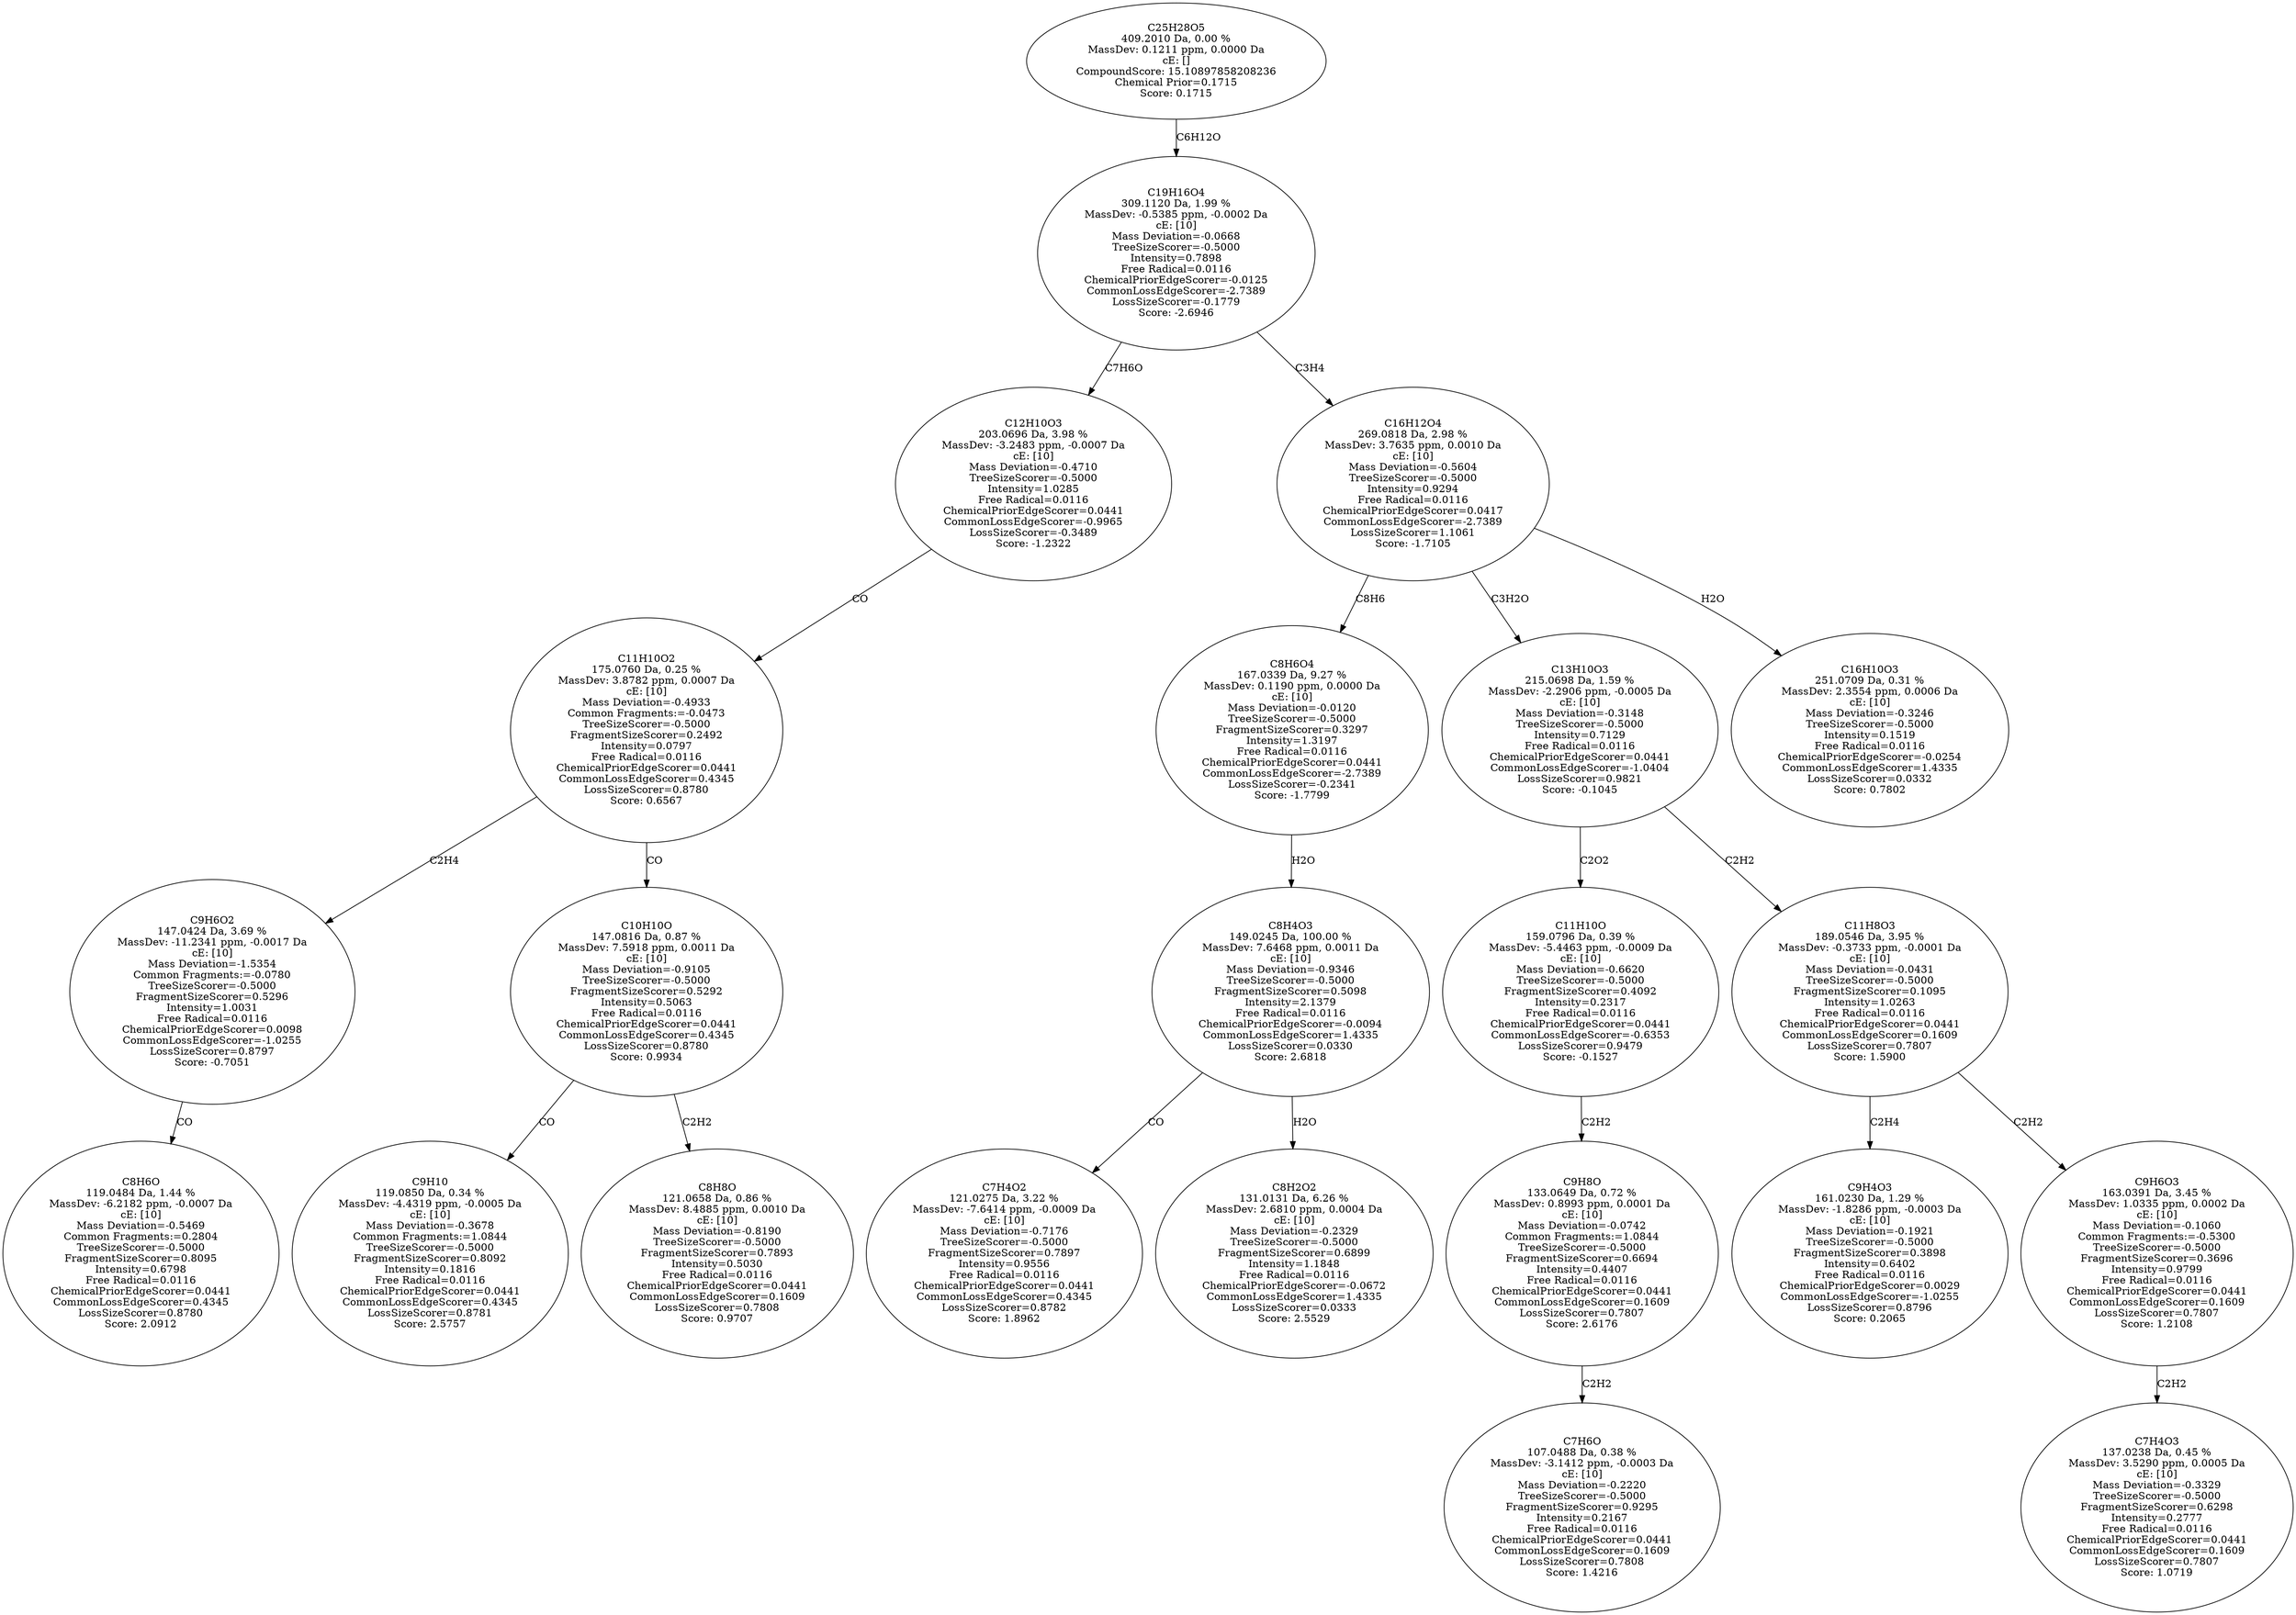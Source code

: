 strict digraph {
v1 [label="C8H6O\n119.0484 Da, 1.44 %\nMassDev: -6.2182 ppm, -0.0007 Da\ncE: [10]\nMass Deviation=-0.5469\nCommon Fragments:=0.2804\nTreeSizeScorer=-0.5000\nFragmentSizeScorer=0.8095\nIntensity=0.6798\nFree Radical=0.0116\nChemicalPriorEdgeScorer=0.0441\nCommonLossEdgeScorer=0.4345\nLossSizeScorer=0.8780\nScore: 2.0912"];
v2 [label="C9H6O2\n147.0424 Da, 3.69 %\nMassDev: -11.2341 ppm, -0.0017 Da\ncE: [10]\nMass Deviation=-1.5354\nCommon Fragments:=-0.0780\nTreeSizeScorer=-0.5000\nFragmentSizeScorer=0.5296\nIntensity=1.0031\nFree Radical=0.0116\nChemicalPriorEdgeScorer=0.0098\nCommonLossEdgeScorer=-1.0255\nLossSizeScorer=0.8797\nScore: -0.7051"];
v3 [label="C9H10\n119.0850 Da, 0.34 %\nMassDev: -4.4319 ppm, -0.0005 Da\ncE: [10]\nMass Deviation=-0.3678\nCommon Fragments:=1.0844\nTreeSizeScorer=-0.5000\nFragmentSizeScorer=0.8092\nIntensity=0.1816\nFree Radical=0.0116\nChemicalPriorEdgeScorer=0.0441\nCommonLossEdgeScorer=0.4345\nLossSizeScorer=0.8781\nScore: 2.5757"];
v4 [label="C8H8O\n121.0658 Da, 0.86 %\nMassDev: 8.4885 ppm, 0.0010 Da\ncE: [10]\nMass Deviation=-0.8190\nTreeSizeScorer=-0.5000\nFragmentSizeScorer=0.7893\nIntensity=0.5030\nFree Radical=0.0116\nChemicalPriorEdgeScorer=0.0441\nCommonLossEdgeScorer=0.1609\nLossSizeScorer=0.7808\nScore: 0.9707"];
v5 [label="C10H10O\n147.0816 Da, 0.87 %\nMassDev: 7.5918 ppm, 0.0011 Da\ncE: [10]\nMass Deviation=-0.9105\nTreeSizeScorer=-0.5000\nFragmentSizeScorer=0.5292\nIntensity=0.5063\nFree Radical=0.0116\nChemicalPriorEdgeScorer=0.0441\nCommonLossEdgeScorer=0.4345\nLossSizeScorer=0.8780\nScore: 0.9934"];
v6 [label="C11H10O2\n175.0760 Da, 0.25 %\nMassDev: 3.8782 ppm, 0.0007 Da\ncE: [10]\nMass Deviation=-0.4933\nCommon Fragments:=-0.0473\nTreeSizeScorer=-0.5000\nFragmentSizeScorer=0.2492\nIntensity=0.0797\nFree Radical=0.0116\nChemicalPriorEdgeScorer=0.0441\nCommonLossEdgeScorer=0.4345\nLossSizeScorer=0.8780\nScore: 0.6567"];
v7 [label="C12H10O3\n203.0696 Da, 3.98 %\nMassDev: -3.2483 ppm, -0.0007 Da\ncE: [10]\nMass Deviation=-0.4710\nTreeSizeScorer=-0.5000\nIntensity=1.0285\nFree Radical=0.0116\nChemicalPriorEdgeScorer=0.0441\nCommonLossEdgeScorer=-0.9965\nLossSizeScorer=-0.3489\nScore: -1.2322"];
v8 [label="C7H4O2\n121.0275 Da, 3.22 %\nMassDev: -7.6414 ppm, -0.0009 Da\ncE: [10]\nMass Deviation=-0.7176\nTreeSizeScorer=-0.5000\nFragmentSizeScorer=0.7897\nIntensity=0.9556\nFree Radical=0.0116\nChemicalPriorEdgeScorer=0.0441\nCommonLossEdgeScorer=0.4345\nLossSizeScorer=0.8782\nScore: 1.8962"];
v9 [label="C8H2O2\n131.0131 Da, 6.26 %\nMassDev: 2.6810 ppm, 0.0004 Da\ncE: [10]\nMass Deviation=-0.2329\nTreeSizeScorer=-0.5000\nFragmentSizeScorer=0.6899\nIntensity=1.1848\nFree Radical=0.0116\nChemicalPriorEdgeScorer=-0.0672\nCommonLossEdgeScorer=1.4335\nLossSizeScorer=0.0333\nScore: 2.5529"];
v10 [label="C8H4O3\n149.0245 Da, 100.00 %\nMassDev: 7.6468 ppm, 0.0011 Da\ncE: [10]\nMass Deviation=-0.9346\nTreeSizeScorer=-0.5000\nFragmentSizeScorer=0.5098\nIntensity=2.1379\nFree Radical=0.0116\nChemicalPriorEdgeScorer=-0.0094\nCommonLossEdgeScorer=1.4335\nLossSizeScorer=0.0330\nScore: 2.6818"];
v11 [label="C8H6O4\n167.0339 Da, 9.27 %\nMassDev: 0.1190 ppm, 0.0000 Da\ncE: [10]\nMass Deviation=-0.0120\nTreeSizeScorer=-0.5000\nFragmentSizeScorer=0.3297\nIntensity=1.3197\nFree Radical=0.0116\nChemicalPriorEdgeScorer=0.0441\nCommonLossEdgeScorer=-2.7389\nLossSizeScorer=-0.2341\nScore: -1.7799"];
v12 [label="C7H6O\n107.0488 Da, 0.38 %\nMassDev: -3.1412 ppm, -0.0003 Da\ncE: [10]\nMass Deviation=-0.2220\nTreeSizeScorer=-0.5000\nFragmentSizeScorer=0.9295\nIntensity=0.2167\nFree Radical=0.0116\nChemicalPriorEdgeScorer=0.0441\nCommonLossEdgeScorer=0.1609\nLossSizeScorer=0.7808\nScore: 1.4216"];
v13 [label="C9H8O\n133.0649 Da, 0.72 %\nMassDev: 0.8993 ppm, 0.0001 Da\ncE: [10]\nMass Deviation=-0.0742\nCommon Fragments:=1.0844\nTreeSizeScorer=-0.5000\nFragmentSizeScorer=0.6694\nIntensity=0.4407\nFree Radical=0.0116\nChemicalPriorEdgeScorer=0.0441\nCommonLossEdgeScorer=0.1609\nLossSizeScorer=0.7807\nScore: 2.6176"];
v14 [label="C11H10O\n159.0796 Da, 0.39 %\nMassDev: -5.4463 ppm, -0.0009 Da\ncE: [10]\nMass Deviation=-0.6620\nTreeSizeScorer=-0.5000\nFragmentSizeScorer=0.4092\nIntensity=0.2317\nFree Radical=0.0116\nChemicalPriorEdgeScorer=0.0441\nCommonLossEdgeScorer=-0.6353\nLossSizeScorer=0.9479\nScore: -0.1527"];
v15 [label="C9H4O3\n161.0230 Da, 1.29 %\nMassDev: -1.8286 ppm, -0.0003 Da\ncE: [10]\nMass Deviation=-0.1921\nTreeSizeScorer=-0.5000\nFragmentSizeScorer=0.3898\nIntensity=0.6402\nFree Radical=0.0116\nChemicalPriorEdgeScorer=0.0029\nCommonLossEdgeScorer=-1.0255\nLossSizeScorer=0.8796\nScore: 0.2065"];
v16 [label="C7H4O3\n137.0238 Da, 0.45 %\nMassDev: 3.5290 ppm, 0.0005 Da\ncE: [10]\nMass Deviation=-0.3329\nTreeSizeScorer=-0.5000\nFragmentSizeScorer=0.6298\nIntensity=0.2777\nFree Radical=0.0116\nChemicalPriorEdgeScorer=0.0441\nCommonLossEdgeScorer=0.1609\nLossSizeScorer=0.7807\nScore: 1.0719"];
v17 [label="C9H6O3\n163.0391 Da, 3.45 %\nMassDev: 1.0335 ppm, 0.0002 Da\ncE: [10]\nMass Deviation=-0.1060\nCommon Fragments:=-0.5300\nTreeSizeScorer=-0.5000\nFragmentSizeScorer=0.3696\nIntensity=0.9799\nFree Radical=0.0116\nChemicalPriorEdgeScorer=0.0441\nCommonLossEdgeScorer=0.1609\nLossSizeScorer=0.7807\nScore: 1.2108"];
v18 [label="C11H8O3\n189.0546 Da, 3.95 %\nMassDev: -0.3733 ppm, -0.0001 Da\ncE: [10]\nMass Deviation=-0.0431\nTreeSizeScorer=-0.5000\nFragmentSizeScorer=0.1095\nIntensity=1.0263\nFree Radical=0.0116\nChemicalPriorEdgeScorer=0.0441\nCommonLossEdgeScorer=0.1609\nLossSizeScorer=0.7807\nScore: 1.5900"];
v19 [label="C13H10O3\n215.0698 Da, 1.59 %\nMassDev: -2.2906 ppm, -0.0005 Da\ncE: [10]\nMass Deviation=-0.3148\nTreeSizeScorer=-0.5000\nIntensity=0.7129\nFree Radical=0.0116\nChemicalPriorEdgeScorer=0.0441\nCommonLossEdgeScorer=-1.0404\nLossSizeScorer=0.9821\nScore: -0.1045"];
v20 [label="C16H10O3\n251.0709 Da, 0.31 %\nMassDev: 2.3554 ppm, 0.0006 Da\ncE: [10]\nMass Deviation=-0.3246\nTreeSizeScorer=-0.5000\nIntensity=0.1519\nFree Radical=0.0116\nChemicalPriorEdgeScorer=-0.0254\nCommonLossEdgeScorer=1.4335\nLossSizeScorer=0.0332\nScore: 0.7802"];
v21 [label="C16H12O4\n269.0818 Da, 2.98 %\nMassDev: 3.7635 ppm, 0.0010 Da\ncE: [10]\nMass Deviation=-0.5604\nTreeSizeScorer=-0.5000\nIntensity=0.9294\nFree Radical=0.0116\nChemicalPriorEdgeScorer=0.0417\nCommonLossEdgeScorer=-2.7389\nLossSizeScorer=1.1061\nScore: -1.7105"];
v22 [label="C19H16O4\n309.1120 Da, 1.99 %\nMassDev: -0.5385 ppm, -0.0002 Da\ncE: [10]\nMass Deviation=-0.0668\nTreeSizeScorer=-0.5000\nIntensity=0.7898\nFree Radical=0.0116\nChemicalPriorEdgeScorer=-0.0125\nCommonLossEdgeScorer=-2.7389\nLossSizeScorer=-0.1779\nScore: -2.6946"];
v23 [label="C25H28O5\n409.2010 Da, 0.00 %\nMassDev: 0.1211 ppm, 0.0000 Da\ncE: []\nCompoundScore: 15.10897858208236\nChemical Prior=0.1715\nScore: 0.1715"];
v2 -> v1 [label="CO"];
v6 -> v2 [label="C2H4"];
v5 -> v3 [label="CO"];
v5 -> v4 [label="C2H2"];
v6 -> v5 [label="CO"];
v7 -> v6 [label="CO"];
v22 -> v7 [label="C7H6O"];
v10 -> v8 [label="CO"];
v10 -> v9 [label="H2O"];
v11 -> v10 [label="H2O"];
v21 -> v11 [label="C8H6"];
v13 -> v12 [label="C2H2"];
v14 -> v13 [label="C2H2"];
v19 -> v14 [label="C2O2"];
v18 -> v15 [label="C2H4"];
v17 -> v16 [label="C2H2"];
v18 -> v17 [label="C2H2"];
v19 -> v18 [label="C2H2"];
v21 -> v19 [label="C3H2O"];
v21 -> v20 [label="H2O"];
v22 -> v21 [label="C3H4"];
v23 -> v22 [label="C6H12O"];
}